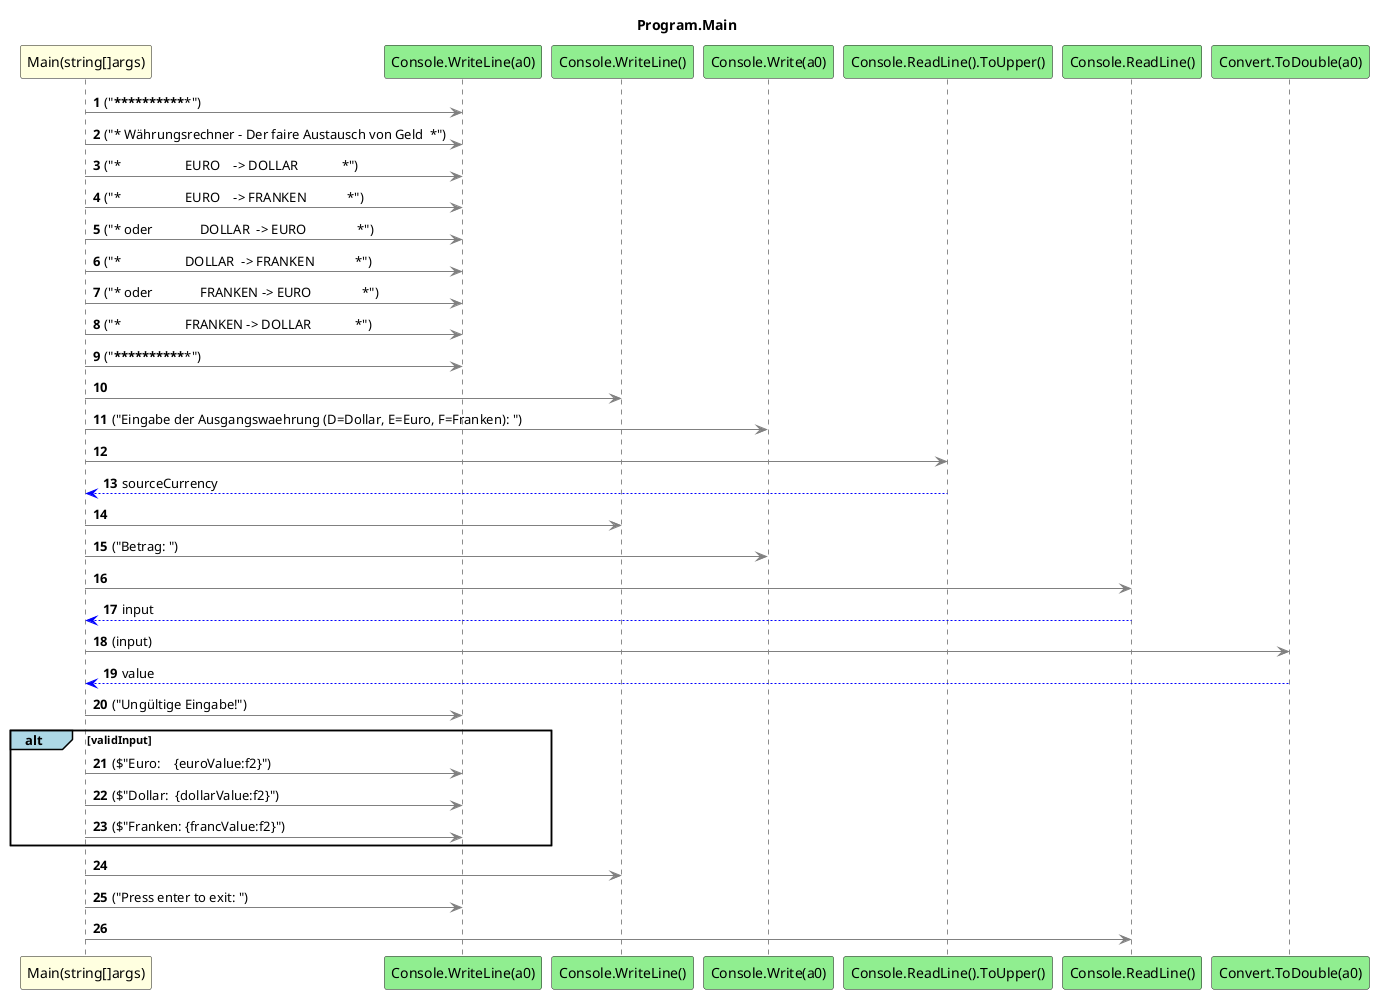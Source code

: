 @startuml Program.Main
title Program.Main
participant "Main(string[]args)" as Main_p0 #LightYellow
participant "Console.WriteLine(a0)" as Console_WriteLine_a0 #LightGreen
participant "Console.WriteLine()" as Console_WriteLine #LightGreen
participant "Console.Write(a0)" as Console_Write_a0 #LightGreen
participant "Console.ReadLine().ToUpper()" as Console_ReadLine_ToUpper #LightGreen
participant "Console.ReadLine()" as Console_ReadLine #LightGreen
participant "Convert.ToDouble(a0)" as Convert_ToDouble_a0 #LightGreen
autonumber
Main_p0 -[#grey]> Console_WriteLine_a0 : ("***************************************************")
Main_p0 -[#grey]> Console_WriteLine_a0 : ("* Währungsrechner - Der faire Austausch von Geld  *")
Main_p0 -[#grey]> Console_WriteLine_a0 : ("*                   EURO    -> DOLLAR             *")
Main_p0 -[#grey]> Console_WriteLine_a0 : ("*                   EURO    -> FRANKEN            *")
Main_p0 -[#grey]> Console_WriteLine_a0 : ("* oder              DOLLAR  -> EURO               *")
Main_p0 -[#grey]> Console_WriteLine_a0 : ("*                   DOLLAR  -> FRANKEN            *")
Main_p0 -[#grey]> Console_WriteLine_a0 : ("* oder              FRANKEN -> EURO               *")
Main_p0 -[#grey]> Console_WriteLine_a0 : ("*                   FRANKEN -> DOLLAR             *")
Main_p0 -[#grey]> Console_WriteLine_a0 : ("***************************************************")
Main_p0 -[#grey]> Console_WriteLine
Main_p0 -[#grey]> Console_Write_a0 : ("Eingabe der Ausgangswaehrung (D=Dollar, E=Euro, F=Franken): ")
Main_p0 -[#grey]> Console_ReadLine_ToUpper
Console_ReadLine_ToUpper -[#blue]-> Main_p0 : sourceCurrency
Main_p0 -[#grey]> Console_WriteLine
Main_p0 -[#grey]> Console_Write_a0 : ("Betrag: ")
Main_p0 -[#grey]> Console_ReadLine
Console_ReadLine -[#blue]-> Main_p0 : input
Main_p0 -[#grey]> Convert_ToDouble_a0 : (input)
Convert_ToDouble_a0 -[#blue]-> Main_p0 : value
Main_p0 -[#grey]> Console_WriteLine_a0 : ("Ungültige Eingabe!")
alt#LightBlue validInput
    Main_p0 -[#grey]> Console_WriteLine_a0 : ($"Euro:    {euroValue:f2}")
    Main_p0 -[#grey]> Console_WriteLine_a0 : ($"Dollar:  {dollarValue:f2}")
    Main_p0 -[#grey]> Console_WriteLine_a0 : ($"Franken: {francValue:f2}")
end
Main_p0 -[#grey]> Console_WriteLine
Main_p0 -[#grey]> Console_WriteLine_a0 : ("Press enter to exit: ")
Main_p0 -[#grey]> Console_ReadLine
@enduml
